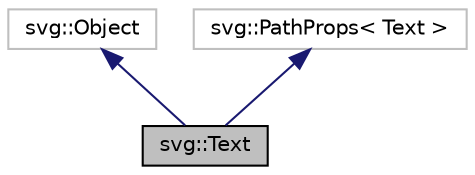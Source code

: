digraph "svg::Text"
{
 // LATEX_PDF_SIZE
  edge [fontname="Helvetica",fontsize="10",labelfontname="Helvetica",labelfontsize="10"];
  node [fontname="Helvetica",fontsize="10",shape=record];
  Node1 [label="svg::Text",height=0.2,width=0.4,color="black", fillcolor="grey75", style="filled", fontcolor="black",tooltip=" "];
  Node2 -> Node1 [dir="back",color="midnightblue",fontsize="10",style="solid",fontname="Helvetica"];
  Node2 [label="svg::Object",height=0.2,width=0.4,color="grey75", fillcolor="white", style="filled",URL="$classsvg_1_1Object.html",tooltip=" "];
  Node3 -> Node1 [dir="back",color="midnightblue",fontsize="10",style="solid",fontname="Helvetica"];
  Node3 [label="svg::PathProps\< Text \>",height=0.2,width=0.4,color="grey75", fillcolor="white", style="filled",URL="$classsvg_1_1PathProps.html",tooltip=" "];
}
